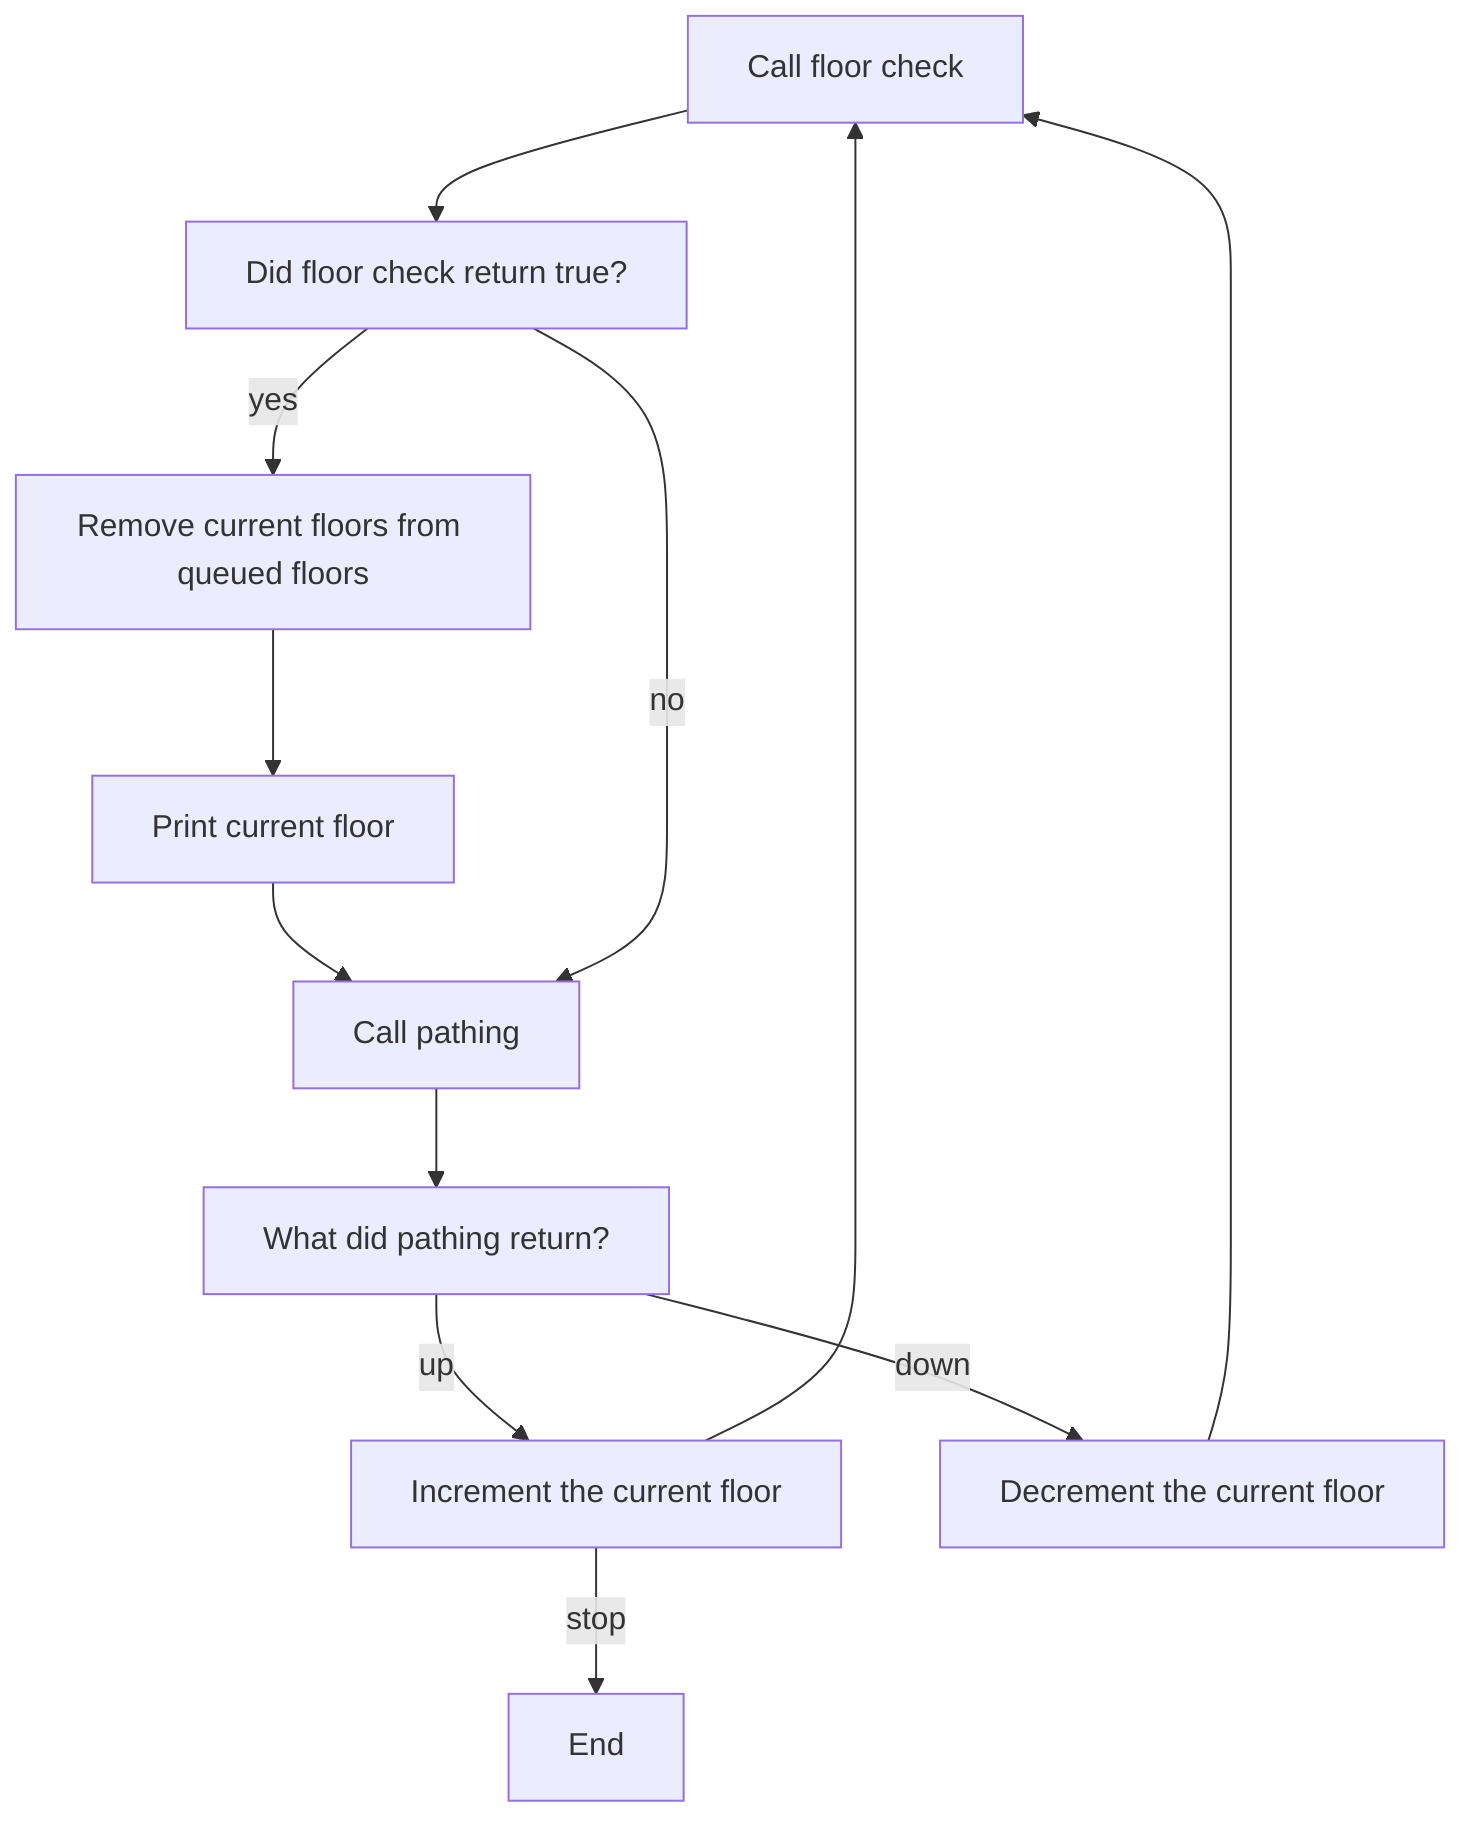 flowchart TD
    A["Call floor check"]
    B["Did floor check return true?"]
    C["Remove current floors from queued floors"]
    E["Print current floor"]
    F["Call pathing"]
    G["What did pathing return?"] 
    H["Increment the current floor"]
    I["Decrement the current floor"]
    J["End"]
    A --> B
    B -->|yes| C
    C --> E
    E --> F
    B -->|no| F
    F --> G
    G -->|up| H
    G -->|down| I
    H -->|stop| J
    H --> A
    I --> A